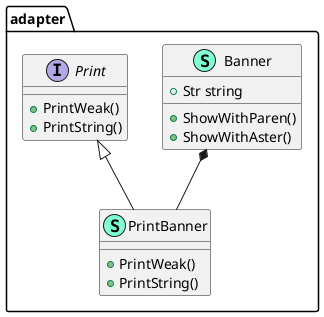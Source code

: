 @startuml
namespace adapter {
    class Banner << (S,Aquamarine) >> {
        + Str string

        + ShowWithParen() 
        + ShowWithAster() 

    }
    interface Print  {
        + PrintWeak() 
        + PrintString() 

    }
    class PrintBanner << (S,Aquamarine) >> {
        + PrintWeak() 
        + PrintString() 

    }
}
"adapter.Banner" *-- "adapter.PrintBanner"

"adapter.Print" <|-- "adapter.PrintBanner"

@enduml
